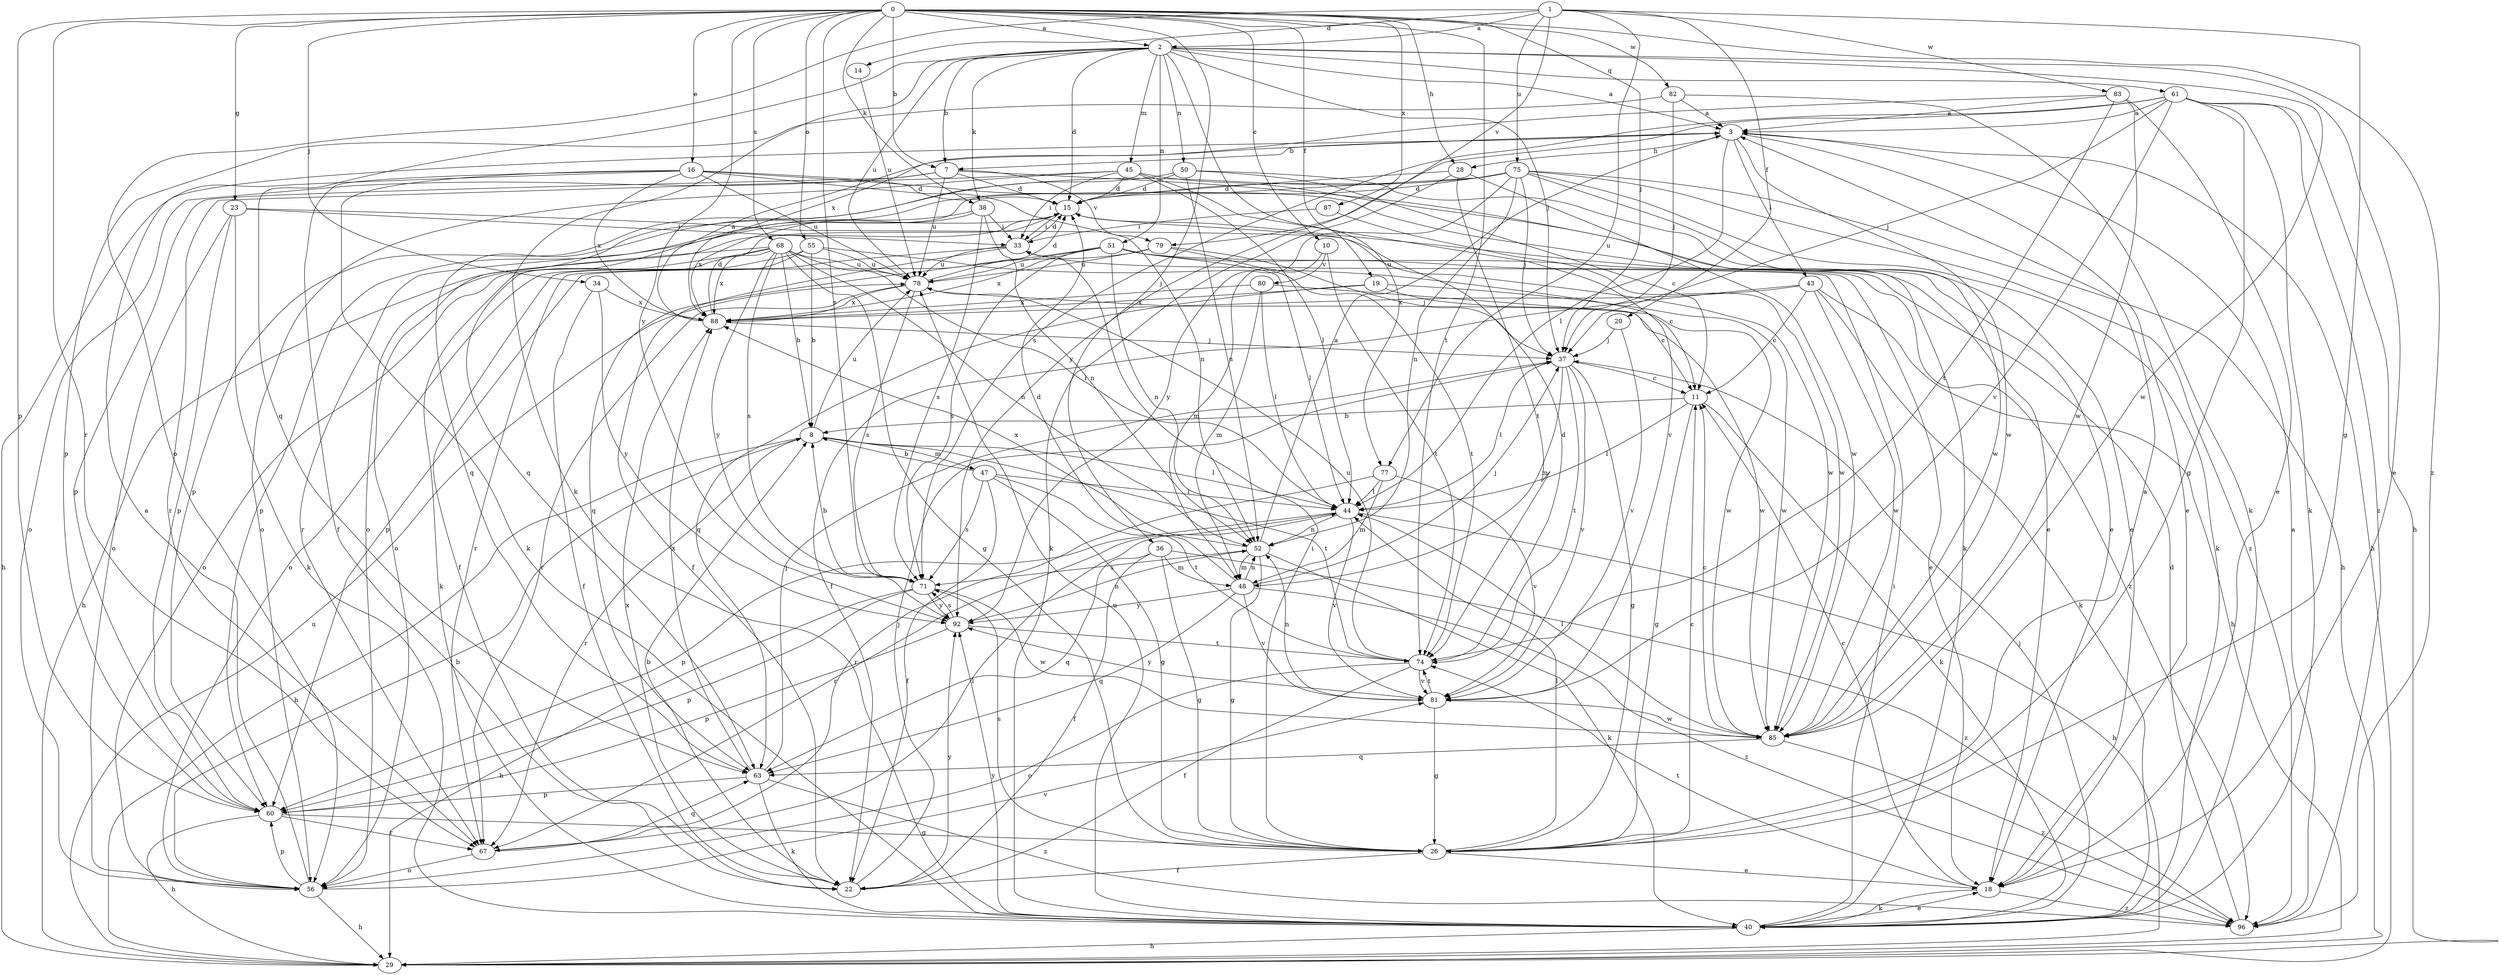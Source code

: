 strict digraph  {
0;
1;
2;
3;
7;
8;
10;
11;
14;
15;
16;
18;
19;
20;
22;
23;
26;
28;
29;
33;
34;
36;
37;
38;
40;
43;
44;
45;
47;
48;
50;
51;
52;
55;
56;
60;
61;
63;
67;
68;
71;
74;
75;
77;
78;
79;
80;
81;
82;
83;
85;
87;
88;
92;
96;
0 -> 2  [label=a];
0 -> 7  [label=b];
0 -> 10  [label=c];
0 -> 16  [label=e];
0 -> 19  [label=f];
0 -> 23  [label=g];
0 -> 28  [label=h];
0 -> 34  [label=j];
0 -> 36  [label=j];
0 -> 37  [label=j];
0 -> 38  [label=k];
0 -> 55  [label=o];
0 -> 60  [label=p];
0 -> 67  [label=r];
0 -> 68  [label=s];
0 -> 71  [label=s];
0 -> 74  [label=t];
0 -> 82  [label=w];
0 -> 87  [label=x];
0 -> 92  [label=y];
0 -> 96  [label=z];
1 -> 2  [label=a];
1 -> 14  [label=d];
1 -> 20  [label=f];
1 -> 26  [label=g];
1 -> 56  [label=o];
1 -> 75  [label=u];
1 -> 77  [label=u];
1 -> 79  [label=v];
1 -> 83  [label=w];
2 -> 3  [label=a];
2 -> 7  [label=b];
2 -> 15  [label=d];
2 -> 18  [label=e];
2 -> 37  [label=j];
2 -> 38  [label=k];
2 -> 40  [label=k];
2 -> 45  [label=m];
2 -> 50  [label=n];
2 -> 51  [label=n];
2 -> 61  [label=q];
2 -> 63  [label=q];
2 -> 77  [label=u];
2 -> 78  [label=u];
2 -> 85  [label=w];
3 -> 7  [label=b];
3 -> 18  [label=e];
3 -> 28  [label=h];
3 -> 29  [label=h];
3 -> 43  [label=l];
3 -> 44  [label=l];
3 -> 85  [label=w];
7 -> 15  [label=d];
7 -> 18  [label=e];
7 -> 56  [label=o];
7 -> 60  [label=p];
7 -> 78  [label=u];
7 -> 79  [label=v];
8 -> 29  [label=h];
8 -> 44  [label=l];
8 -> 47  [label=m];
8 -> 67  [label=r];
8 -> 74  [label=t];
8 -> 78  [label=u];
10 -> 48  [label=m];
10 -> 74  [label=t];
10 -> 80  [label=v];
11 -> 8  [label=b];
11 -> 26  [label=g];
11 -> 40  [label=k];
11 -> 44  [label=l];
14 -> 78  [label=u];
15 -> 33  [label=i];
15 -> 56  [label=o];
15 -> 60  [label=p];
16 -> 15  [label=d];
16 -> 18  [label=e];
16 -> 22  [label=f];
16 -> 29  [label=h];
16 -> 40  [label=k];
16 -> 52  [label=n];
16 -> 78  [label=u];
16 -> 88  [label=x];
18 -> 11  [label=c];
18 -> 40  [label=k];
18 -> 74  [label=t];
18 -> 96  [label=z];
19 -> 11  [label=c];
19 -> 63  [label=q];
19 -> 85  [label=w];
19 -> 88  [label=x];
20 -> 37  [label=j];
20 -> 81  [label=v];
22 -> 8  [label=b];
22 -> 37  [label=j];
22 -> 88  [label=x];
22 -> 92  [label=y];
23 -> 33  [label=i];
23 -> 40  [label=k];
23 -> 56  [label=o];
23 -> 60  [label=p];
23 -> 85  [label=w];
26 -> 3  [label=a];
26 -> 11  [label=c];
26 -> 18  [label=e];
26 -> 22  [label=f];
26 -> 33  [label=i];
26 -> 44  [label=l];
26 -> 71  [label=s];
28 -> 15  [label=d];
28 -> 40  [label=k];
28 -> 74  [label=t];
28 -> 85  [label=w];
29 -> 78  [label=u];
33 -> 15  [label=d];
33 -> 22  [label=f];
33 -> 67  [label=r];
33 -> 78  [label=u];
34 -> 22  [label=f];
34 -> 88  [label=x];
34 -> 92  [label=y];
36 -> 22  [label=f];
36 -> 26  [label=g];
36 -> 48  [label=m];
36 -> 63  [label=q];
36 -> 96  [label=z];
37 -> 11  [label=c];
37 -> 26  [label=g];
37 -> 44  [label=l];
37 -> 48  [label=m];
37 -> 74  [label=t];
37 -> 81  [label=v];
38 -> 33  [label=i];
38 -> 52  [label=n];
38 -> 67  [label=r];
38 -> 71  [label=s];
38 -> 88  [label=x];
40 -> 18  [label=e];
40 -> 29  [label=h];
40 -> 33  [label=i];
40 -> 37  [label=j];
40 -> 78  [label=u];
40 -> 92  [label=y];
43 -> 11  [label=c];
43 -> 22  [label=f];
43 -> 29  [label=h];
43 -> 40  [label=k];
43 -> 85  [label=w];
43 -> 88  [label=x];
44 -> 29  [label=h];
44 -> 52  [label=n];
44 -> 60  [label=p];
44 -> 67  [label=r];
44 -> 81  [label=v];
45 -> 15  [label=d];
45 -> 33  [label=i];
45 -> 40  [label=k];
45 -> 44  [label=l];
45 -> 56  [label=o];
45 -> 67  [label=r];
45 -> 81  [label=v];
47 -> 8  [label=b];
47 -> 22  [label=f];
47 -> 26  [label=g];
47 -> 44  [label=l];
47 -> 71  [label=s];
47 -> 74  [label=t];
48 -> 15  [label=d];
48 -> 37  [label=j];
48 -> 52  [label=n];
48 -> 63  [label=q];
48 -> 81  [label=v];
48 -> 92  [label=y];
48 -> 96  [label=z];
50 -> 11  [label=c];
50 -> 15  [label=d];
50 -> 18  [label=e];
50 -> 52  [label=n];
50 -> 63  [label=q];
51 -> 18  [label=e];
51 -> 44  [label=l];
51 -> 52  [label=n];
51 -> 63  [label=q];
51 -> 71  [label=s];
51 -> 78  [label=u];
51 -> 88  [label=x];
51 -> 96  [label=z];
52 -> 3  [label=a];
52 -> 26  [label=g];
52 -> 40  [label=k];
52 -> 48  [label=m];
52 -> 71  [label=s];
52 -> 88  [label=x];
55 -> 8  [label=b];
55 -> 11  [label=c];
55 -> 22  [label=f];
55 -> 56  [label=o];
55 -> 78  [label=u];
56 -> 3  [label=a];
56 -> 8  [label=b];
56 -> 29  [label=h];
56 -> 60  [label=p];
56 -> 81  [label=v];
60 -> 26  [label=g];
60 -> 29  [label=h];
60 -> 67  [label=r];
61 -> 3  [label=a];
61 -> 26  [label=g];
61 -> 29  [label=h];
61 -> 37  [label=j];
61 -> 40  [label=k];
61 -> 71  [label=s];
61 -> 81  [label=v];
61 -> 92  [label=y];
61 -> 96  [label=z];
63 -> 37  [label=j];
63 -> 40  [label=k];
63 -> 60  [label=p];
63 -> 88  [label=x];
63 -> 96  [label=z];
67 -> 44  [label=l];
67 -> 56  [label=o];
67 -> 63  [label=q];
68 -> 8  [label=b];
68 -> 26  [label=g];
68 -> 29  [label=h];
68 -> 40  [label=k];
68 -> 44  [label=l];
68 -> 52  [label=n];
68 -> 56  [label=o];
68 -> 71  [label=s];
68 -> 78  [label=u];
68 -> 88  [label=x];
68 -> 92  [label=y];
71 -> 8  [label=b];
71 -> 29  [label=h];
71 -> 60  [label=p];
71 -> 85  [label=w];
71 -> 92  [label=y];
74 -> 15  [label=d];
74 -> 22  [label=f];
74 -> 56  [label=o];
74 -> 78  [label=u];
74 -> 81  [label=v];
75 -> 15  [label=d];
75 -> 29  [label=h];
75 -> 37  [label=j];
75 -> 40  [label=k];
75 -> 52  [label=n];
75 -> 56  [label=o];
75 -> 60  [label=p];
75 -> 63  [label=q];
75 -> 85  [label=w];
75 -> 92  [label=y];
75 -> 96  [label=z];
77 -> 44  [label=l];
77 -> 48  [label=m];
77 -> 67  [label=r];
77 -> 81  [label=v];
78 -> 15  [label=d];
78 -> 67  [label=r];
78 -> 71  [label=s];
78 -> 85  [label=w];
78 -> 88  [label=x];
79 -> 37  [label=j];
79 -> 60  [label=p];
79 -> 74  [label=t];
79 -> 78  [label=u];
80 -> 44  [label=l];
80 -> 48  [label=m];
80 -> 85  [label=w];
80 -> 88  [label=x];
81 -> 26  [label=g];
81 -> 52  [label=n];
81 -> 74  [label=t];
81 -> 85  [label=w];
81 -> 92  [label=y];
82 -> 3  [label=a];
82 -> 37  [label=j];
82 -> 40  [label=k];
82 -> 60  [label=p];
83 -> 3  [label=a];
83 -> 18  [label=e];
83 -> 74  [label=t];
83 -> 85  [label=w];
83 -> 88  [label=x];
85 -> 11  [label=c];
85 -> 44  [label=l];
85 -> 63  [label=q];
85 -> 96  [label=z];
87 -> 33  [label=i];
87 -> 85  [label=w];
88 -> 3  [label=a];
88 -> 15  [label=d];
88 -> 37  [label=j];
92 -> 52  [label=n];
92 -> 60  [label=p];
92 -> 71  [label=s];
92 -> 74  [label=t];
96 -> 3  [label=a];
96 -> 15  [label=d];
}
